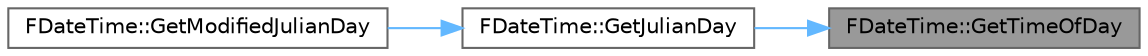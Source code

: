 digraph "FDateTime::GetTimeOfDay"
{
 // INTERACTIVE_SVG=YES
 // LATEX_PDF_SIZE
  bgcolor="transparent";
  edge [fontname=Helvetica,fontsize=10,labelfontname=Helvetica,labelfontsize=10];
  node [fontname=Helvetica,fontsize=10,shape=box,height=0.2,width=0.4];
  rankdir="RL";
  Node1 [id="Node000001",label="FDateTime::GetTimeOfDay",height=0.2,width=0.4,color="gray40", fillcolor="grey60", style="filled", fontcolor="black",tooltip="Gets the time elapsed since midnight of this date."];
  Node1 -> Node2 [id="edge1_Node000001_Node000002",dir="back",color="steelblue1",style="solid",tooltip=" "];
  Node2 [id="Node000002",label="FDateTime::GetJulianDay",height=0.2,width=0.4,color="grey40", fillcolor="white", style="filled",URL="$d3/da3/structFDateTime.html#a3562acde4f240157948ade5ded64bc4e",tooltip="Returns the Julian Day for this date."];
  Node2 -> Node3 [id="edge2_Node000002_Node000003",dir="back",color="steelblue1",style="solid",tooltip=" "];
  Node3 [id="Node000003",label="FDateTime::GetModifiedJulianDay",height=0.2,width=0.4,color="grey40", fillcolor="white", style="filled",URL="$d3/da3/structFDateTime.html#a1c92d24754fc19d3ff17a8e309f5a60b",tooltip="Returns the Modified Julian day."];
}
